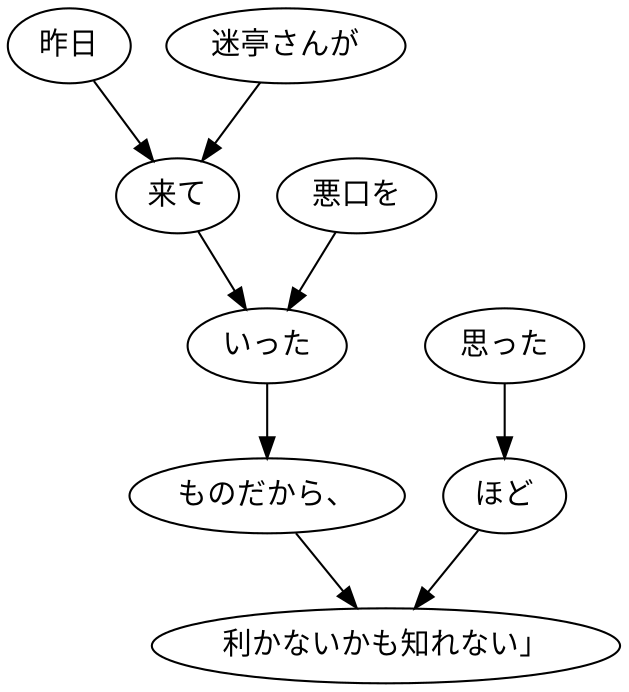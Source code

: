 digraph graph6784 {
	node0 [label="昨日"];
	node1 [label="迷亭さんが"];
	node2 [label="来て"];
	node3 [label="悪口を"];
	node4 [label="いった"];
	node5 [label="ものだから、"];
	node6 [label="思った"];
	node7 [label="ほど"];
	node8 [label="利かないかも知れない」"];
	node0 -> node2;
	node1 -> node2;
	node2 -> node4;
	node3 -> node4;
	node4 -> node5;
	node5 -> node8;
	node6 -> node7;
	node7 -> node8;
}
